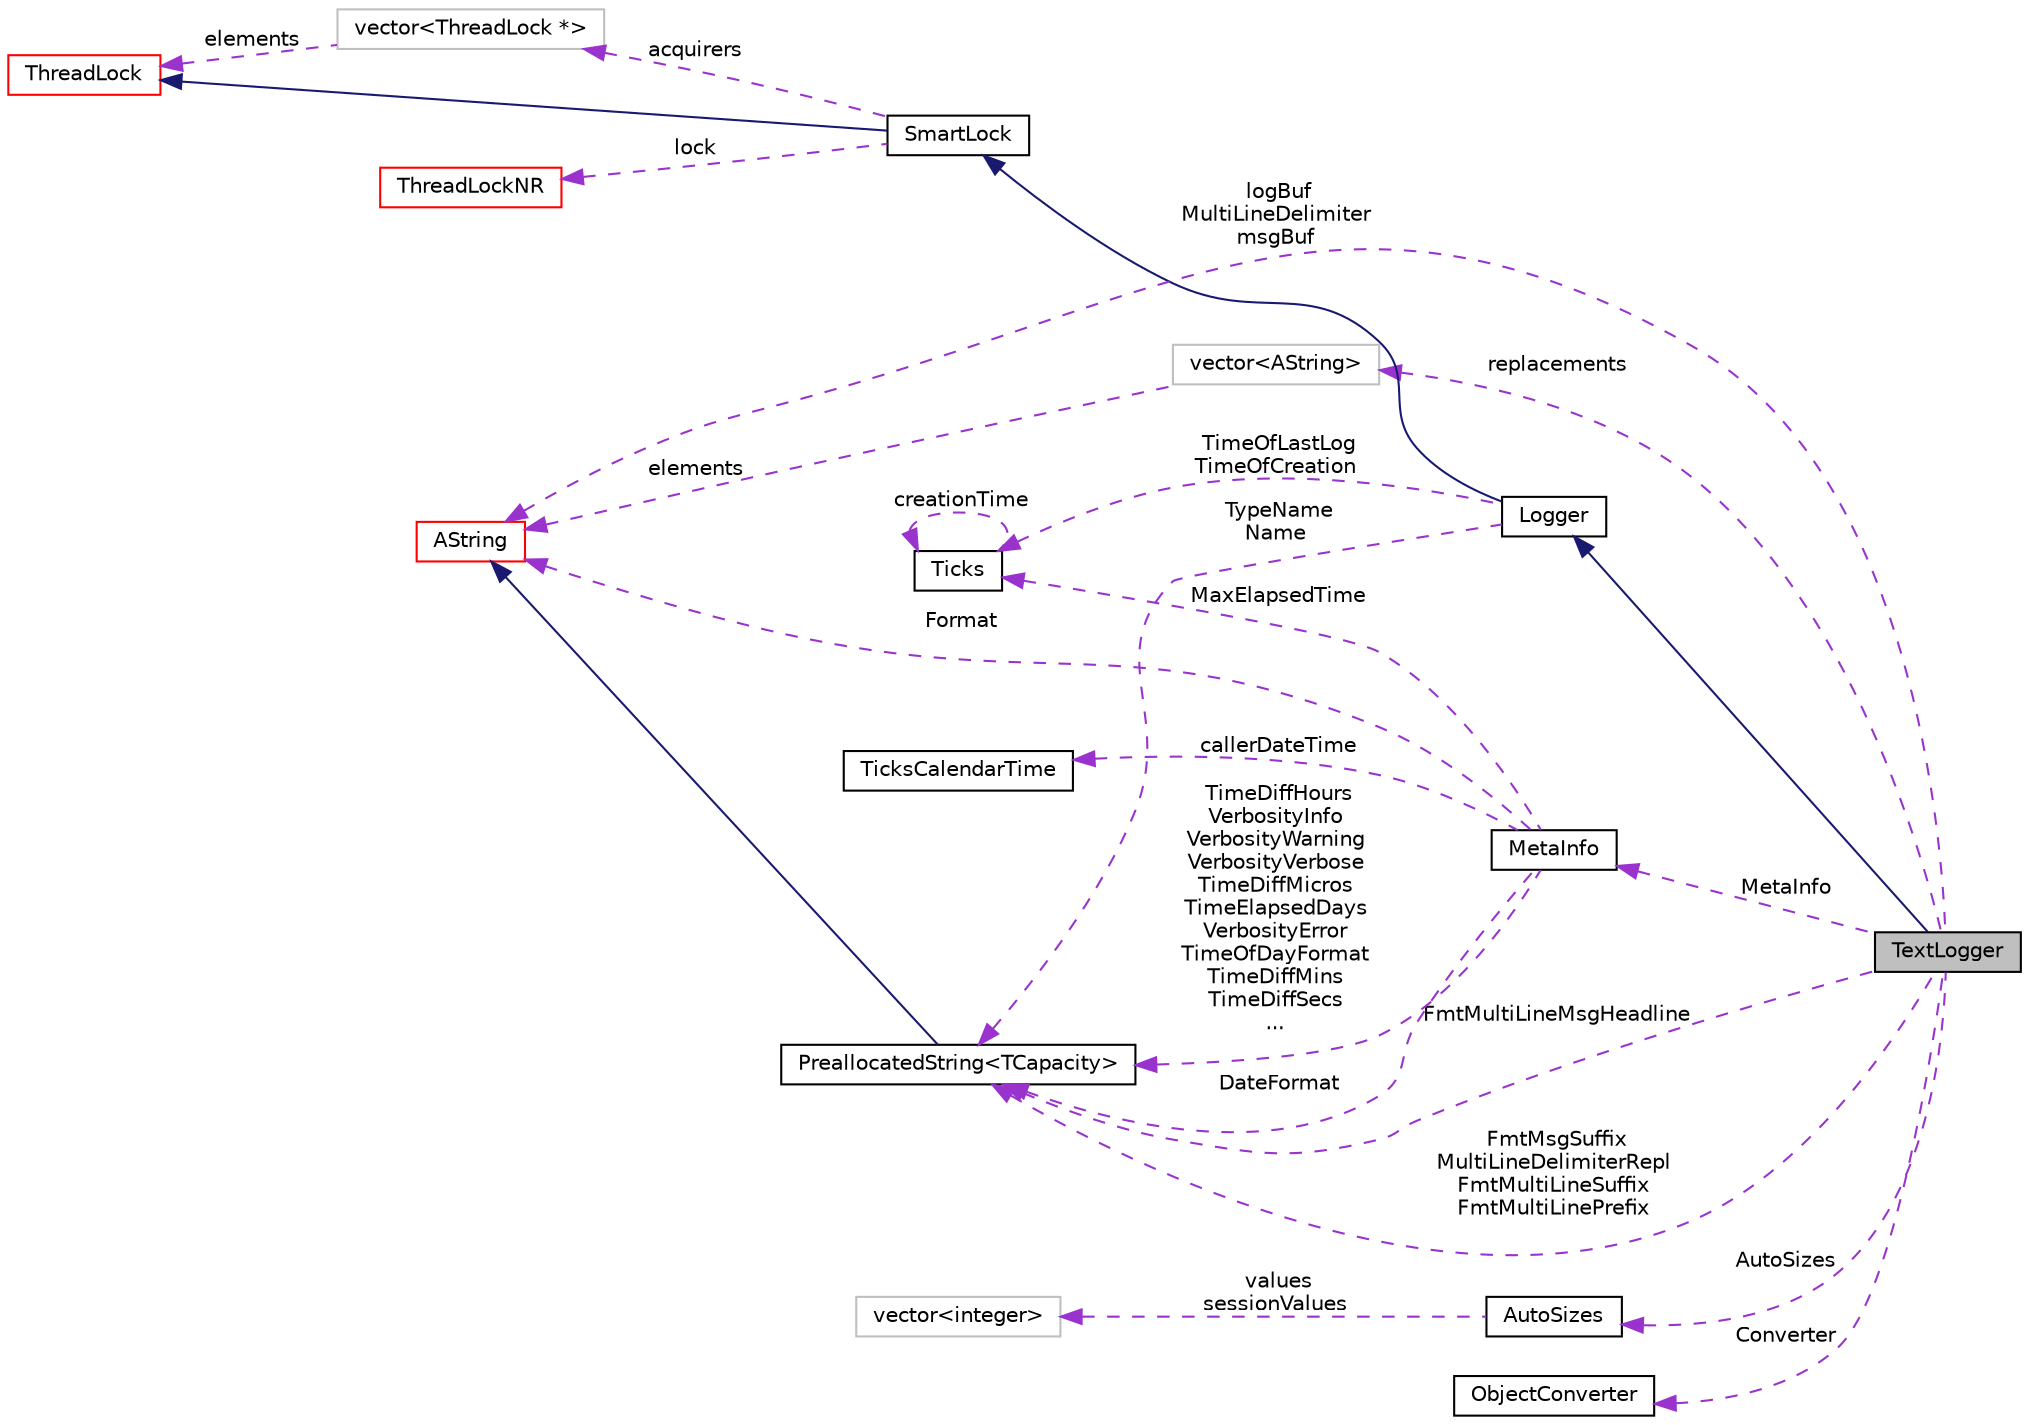 digraph "TextLogger"
{
  edge [fontname="Helvetica",fontsize="10",labelfontname="Helvetica",labelfontsize="10"];
  node [fontname="Helvetica",fontsize="10",shape=record];
  rankdir="LR";
  Node13 [label="TextLogger",height=0.2,width=0.4,color="black", fillcolor="grey75", style="filled", fontcolor="black"];
  Node27 [label="vector\<ThreadLock *\>",height=0.2,width=0.4,color="grey75", fillcolor="white", style="filled"];
  Node30 [label="vector\<AString\>",height=0.2,width=0.4,color="grey75", fillcolor="white", style="filled"];
  Node33 [label="vector\<integer\>",height=0.2,width=0.4,color="grey75", fillcolor="white", style="filled"];
  Node29 [label="PreallocatedString\<TCapacity\>",height=0.2,width=0.4,color="black", fillcolor="white", style="filled",URL="$classaworx_1_1lib_1_1strings_1_1PreallocatedString.html"];
  Node14 -> Node13 [dir="back",color="midnightblue",fontsize="10",style="solid",fontname="Helvetica"];
  Node15 -> Node14 [dir="back",color="midnightblue",fontsize="10",style="solid",fontname="Helvetica"];
  Node16 -> Node15 [dir="back",color="midnightblue",fontsize="10",style="solid",fontname="Helvetica"];
  Node16 -> Node27 [dir="back",color="darkorchid3",fontsize="10",style="dashed",label=" elements" ,fontname="Helvetica"];
  Node24 -> Node13 [dir="back",color="darkorchid3",fontsize="10",style="dashed",label=" logBuf\nMultiLineDelimiter\nmsgBuf" ,fontname="Helvetica"];
  Node24 -> Node29 [dir="back",color="midnightblue",fontsize="10",style="solid",fontname="Helvetica"];
  Node24 -> Node30 [dir="back",color="darkorchid3",fontsize="10",style="dashed",label=" elements" ,fontname="Helvetica"];
  Node24 -> Node34 [dir="back",color="darkorchid3",fontsize="10",style="dashed",label=" Format" ,fontname="Helvetica"];
  Node26 -> Node15 [dir="back",color="darkorchid3",fontsize="10",style="dashed",label=" lock" ,fontname="Helvetica"];
  Node27 -> Node15 [dir="back",color="darkorchid3",fontsize="10",style="dashed",label=" acquirers" ,fontname="Helvetica"];
  Node28 -> Node14 [dir="back",color="darkorchid3",fontsize="10",style="dashed",label=" TimeOfLastLog\nTimeOfCreation" ,fontname="Helvetica"];
  Node28 -> Node28 [dir="back",color="darkorchid3",fontsize="10",style="dashed",label=" creationTime" ,fontname="Helvetica"];
  Node28 -> Node34 [dir="back",color="darkorchid3",fontsize="10",style="dashed",label=" MaxElapsedTime" ,fontname="Helvetica"];
  Node29 -> Node13 [dir="back",color="darkorchid3",fontsize="10",style="dashed",label=" FmtMultiLineMsgHeadline" ,fontname="Helvetica"];
  Node29 -> Node13 [dir="back",color="darkorchid3",fontsize="10",style="dashed",label=" FmtMsgSuffix\nMultiLineDelimiterRepl\nFmtMultiLineSuffix\nFmtMultiLinePrefix" ,fontname="Helvetica"];
  Node29 -> Node14 [dir="back",color="darkorchid3",fontsize="10",style="dashed",label=" TypeName\nName" ,fontname="Helvetica"];
  Node29 -> Node34 [dir="back",color="darkorchid3",fontsize="10",style="dashed",label=" TimeDiffHours\nVerbosityInfo\nVerbosityWarning\nVerbosityVerbose\nTimeDiffMicros\nTimeElapsedDays\nVerbosityError\nTimeOfDayFormat\nTimeDiffMins\nTimeDiffSecs\n..." ,fontname="Helvetica"];
  Node29 -> Node34 [dir="back",color="darkorchid3",fontsize="10",style="dashed",label=" DateFormat" ,fontname="Helvetica"];
  Node30 -> Node13 [dir="back",color="darkorchid3",fontsize="10",style="dashed",label=" replacements" ,fontname="Helvetica"];
  Node32 -> Node13 [dir="back",color="darkorchid3",fontsize="10",style="dashed",label=" AutoSizes" ,fontname="Helvetica"];
  Node33 -> Node32 [dir="back",color="darkorchid3",fontsize="10",style="dashed",label=" values\nsessionValues" ,fontname="Helvetica"];
  Node34 -> Node13 [dir="back",color="darkorchid3",fontsize="10",style="dashed",label=" MetaInfo" ,fontname="Helvetica"];
  Node35 -> Node34 [dir="back",color="darkorchid3",fontsize="10",style="dashed",label=" callerDateTime" ,fontname="Helvetica"];
  Node36 -> Node13 [dir="back",color="darkorchid3",fontsize="10",style="dashed",label=" Converter" ,fontname="Helvetica"];
  Node14 [label="Logger",height=0.2,width=0.4,color="black", fillcolor="white", style="filled",URL="$classaworx_1_1lox_1_1core_1_1Logger.html"];
  Node15 [label="SmartLock",height=0.2,width=0.4,color="black", fillcolor="white", style="filled",URL="$classaworx_1_1lib_1_1threads_1_1SmartLock.html"];
  Node16 [label="ThreadLock",height=0.2,width=0.4,color="red", fillcolor="white", style="filled",URL="$classaworx_1_1lib_1_1threads_1_1ThreadLock.html"];
  Node26 [label="ThreadLockNR",height=0.2,width=0.4,color="red", fillcolor="white", style="filled",URL="$classaworx_1_1lib_1_1threads_1_1ThreadLockNR.html"];
  Node28 [label="Ticks",height=0.2,width=0.4,color="black", fillcolor="white", style="filled",URL="$classaworx_1_1lib_1_1time_1_1Ticks.html"];
  Node24 [label="AString",height=0.2,width=0.4,color="red", fillcolor="white", style="filled",URL="$classaworx_1_1lib_1_1strings_1_1AString.html"];
  Node32 [label="AutoSizes",height=0.2,width=0.4,color="black", fillcolor="white", style="filled",URL="$classaworx_1_1lib_1_1strings_1_1util_1_1AutoSizes.html"];
  Node34 [label="MetaInfo",height=0.2,width=0.4,color="black", fillcolor="white", style="filled",URL="$classaworx_1_1lox_1_1core_1_1textlogger_1_1MetaInfo.html"];
  Node35 [label="TicksCalendarTime",height=0.2,width=0.4,color="black", fillcolor="white", style="filled",URL="$classaworx_1_1lib_1_1time_1_1TicksCalendarTime.html"];
  Node36 [label="ObjectConverter",height=0.2,width=0.4,color="black", fillcolor="white", style="filled",URL="$classaworx_1_1lox_1_1core_1_1textlogger_1_1ObjectConverter.html"];
}

